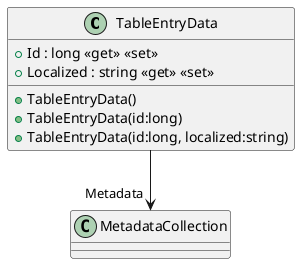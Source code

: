 @startuml
class TableEntryData {
    + Id : long <<get>> <<set>>
    + Localized : string <<get>> <<set>>
    + TableEntryData()
    + TableEntryData(id:long)
    + TableEntryData(id:long, localized:string)
}
TableEntryData --> "Metadata" MetadataCollection
@enduml
